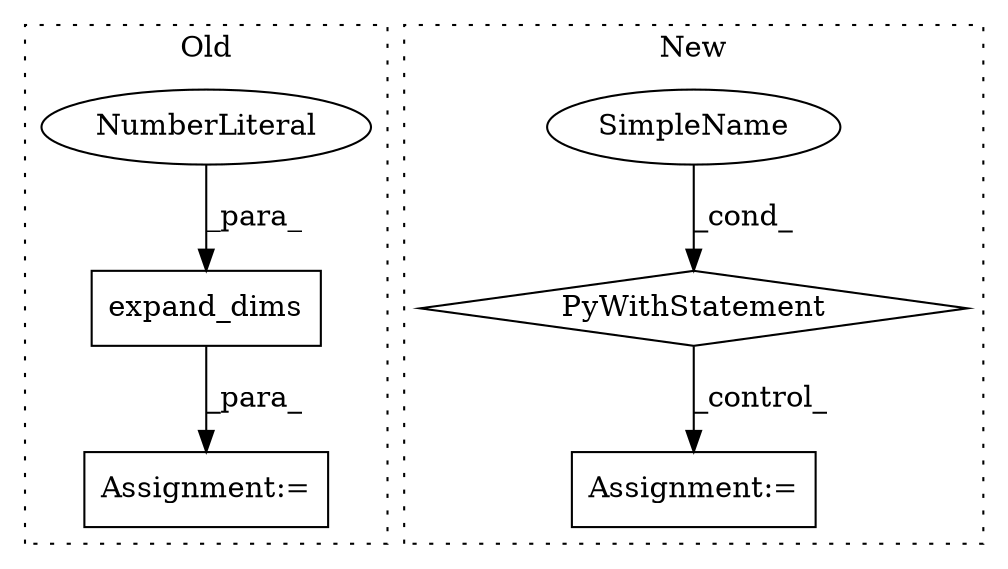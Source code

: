 digraph G {
subgraph cluster0 {
1 [label="expand_dims" a="32" s="1689,1709" l="12,1" shape="box"];
3 [label="Assignment:=" a="7" s="1640" l="1" shape="box"];
4 [label="NumberLiteral" a="34" s="1708" l="1" shape="ellipse"];
label = "Old";
style="dotted";
}
subgraph cluster1 {
2 [label="PyWithStatement" a="104" s="1951,1989" l="10,2" shape="diamond"];
5 [label="Assignment:=" a="7" s="2340" l="1" shape="box"];
6 [label="SimpleName" a="42" s="" l="" shape="ellipse"];
label = "New";
style="dotted";
}
1 -> 3 [label="_para_"];
2 -> 5 [label="_control_"];
4 -> 1 [label="_para_"];
6 -> 2 [label="_cond_"];
}